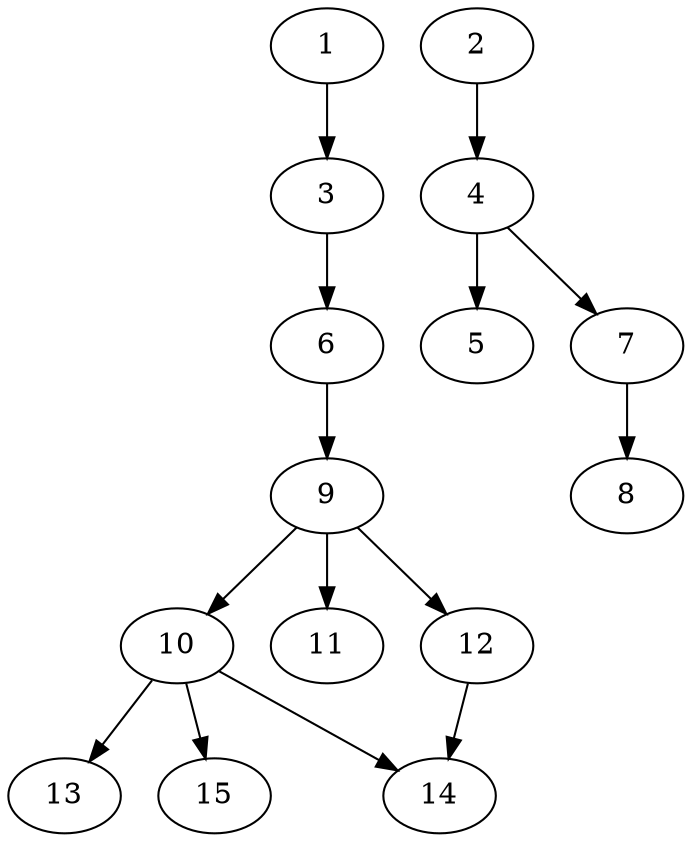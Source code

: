 // DAG automatically generated by daggen at Thu Oct  3 13:59:27 2019
// ./daggen --dot -n 15 --ccr 0.4 --fat 0.5 --regular 0.9 --density 0.5 --mindata 5242880 --maxdata 52428800 
digraph G {
  1 [size="98270720", alpha="0.12", expect_size="39308288"] 
  1 -> 3 [size ="39308288"]
  2 [size="129740800", alpha="0.19", expect_size="51896320"] 
  2 -> 4 [size ="51896320"]
  3 [size="88337920", alpha="0.09", expect_size="35335168"] 
  3 -> 6 [size ="35335168"]
  4 [size="67563520", alpha="0.10", expect_size="27025408"] 
  4 -> 5 [size ="27025408"]
  4 -> 7 [size ="27025408"]
  5 [size="49264640", alpha="0.16", expect_size="19705856"] 
  6 [size="65635840", alpha="0.12", expect_size="26254336"] 
  6 -> 9 [size ="26254336"]
  7 [size="109941760", alpha="0.09", expect_size="43976704"] 
  7 -> 8 [size ="43976704"]
  8 [size="64455680", alpha="0.20", expect_size="25782272"] 
  9 [size="34009600", alpha="0.05", expect_size="13603840"] 
  9 -> 10 [size ="13603840"]
  9 -> 11 [size ="13603840"]
  9 -> 12 [size ="13603840"]
  10 [size="95989760", alpha="0.03", expect_size="38395904"] 
  10 -> 13 [size ="38395904"]
  10 -> 14 [size ="38395904"]
  10 -> 15 [size ="38395904"]
  11 [size="52707840", alpha="0.00", expect_size="21083136"] 
  12 [size="124316160", alpha="0.09", expect_size="49726464"] 
  12 -> 14 [size ="49726464"]
  13 [size="118269440", alpha="0.07", expect_size="47307776"] 
  14 [size="54092800", alpha="0.10", expect_size="21637120"] 
  15 [size="111385600", alpha="0.15", expect_size="44554240"] 
}
